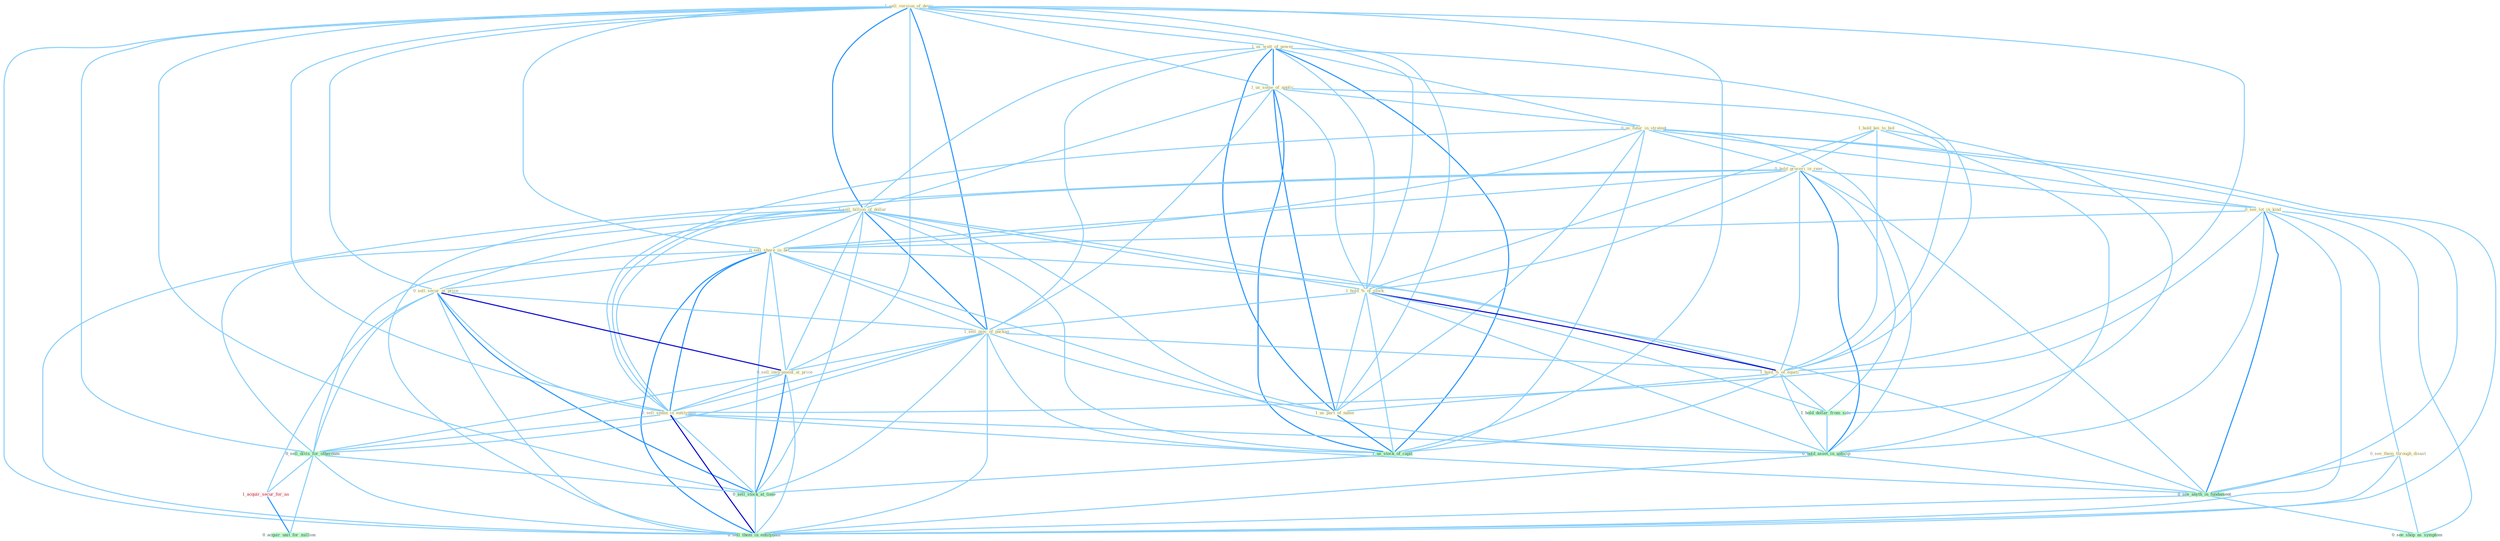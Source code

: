 Graph G{ 
    node
    [shape=polygon,style=filled,width=.5,height=.06,color="#BDFCC9",fixedsize=true,fontsize=4,
    fontcolor="#2f4f4f"];
    {node
    [color="#ffffe0", fontcolor="#8b7d6b"] "1_sell_version_of_devic " "1_hold_kei_to_bid " "1_us_watt_of_power " "1_us_some_of_applic " "0_us_futur_in_strategi " "0_hold_groceri_in_rear " "1_sell_billion_of_dollar " "0_see_lot_in_kind " "0_sell_share_in_bet " "0_sell_secur_at_price " "1_hold_%_of_stock " "1_sell_piec_of_packag " "1_hold_%_of_equiti " "0_sell_instrument_at_price " "0_sell_sedan_in_entitynam " "0_see_them_through_disast " "1_us_part_of_name "}
{node [color="#fff0f5", fontcolor="#b22222"] "1_acquir_secur_for_an "}
edge [color="#B0E2FF"];

	"1_sell_version_of_devic " -- "1_us_watt_of_power " [w="1", color="#87cefa" ];
	"1_sell_version_of_devic " -- "1_us_some_of_applic " [w="1", color="#87cefa" ];
	"1_sell_version_of_devic " -- "1_sell_billion_of_dollar " [w="2", color="#1e90ff" , len=0.8];
	"1_sell_version_of_devic " -- "0_sell_share_in_bet " [w="1", color="#87cefa" ];
	"1_sell_version_of_devic " -- "0_sell_secur_at_price " [w="1", color="#87cefa" ];
	"1_sell_version_of_devic " -- "1_hold_%_of_stock " [w="1", color="#87cefa" ];
	"1_sell_version_of_devic " -- "1_sell_piec_of_packag " [w="2", color="#1e90ff" , len=0.8];
	"1_sell_version_of_devic " -- "1_hold_%_of_equiti " [w="1", color="#87cefa" ];
	"1_sell_version_of_devic " -- "0_sell_instrument_at_price " [w="1", color="#87cefa" ];
	"1_sell_version_of_devic " -- "0_sell_sedan_in_entitynam " [w="1", color="#87cefa" ];
	"1_sell_version_of_devic " -- "1_us_part_of_name " [w="1", color="#87cefa" ];
	"1_sell_version_of_devic " -- "0_sell_divis_for_othernum " [w="1", color="#87cefa" ];
	"1_sell_version_of_devic " -- "1_us_stock_of_capit " [w="1", color="#87cefa" ];
	"1_sell_version_of_devic " -- "0_sell_stock_at_time " [w="1", color="#87cefa" ];
	"1_sell_version_of_devic " -- "0_sell_them_in_entitynam " [w="1", color="#87cefa" ];
	"1_hold_kei_to_bid " -- "0_hold_groceri_in_rear " [w="1", color="#87cefa" ];
	"1_hold_kei_to_bid " -- "1_hold_%_of_stock " [w="1", color="#87cefa" ];
	"1_hold_kei_to_bid " -- "1_hold_%_of_equiti " [w="1", color="#87cefa" ];
	"1_hold_kei_to_bid " -- "1_hold_dollar_from_sale " [w="1", color="#87cefa" ];
	"1_hold_kei_to_bid " -- "0_hold_asset_in_anticip " [w="1", color="#87cefa" ];
	"1_us_watt_of_power " -- "1_us_some_of_applic " [w="2", color="#1e90ff" , len=0.8];
	"1_us_watt_of_power " -- "0_us_futur_in_strategi " [w="1", color="#87cefa" ];
	"1_us_watt_of_power " -- "1_sell_billion_of_dollar " [w="1", color="#87cefa" ];
	"1_us_watt_of_power " -- "1_hold_%_of_stock " [w="1", color="#87cefa" ];
	"1_us_watt_of_power " -- "1_sell_piec_of_packag " [w="1", color="#87cefa" ];
	"1_us_watt_of_power " -- "1_hold_%_of_equiti " [w="1", color="#87cefa" ];
	"1_us_watt_of_power " -- "1_us_part_of_name " [w="2", color="#1e90ff" , len=0.8];
	"1_us_watt_of_power " -- "1_us_stock_of_capit " [w="2", color="#1e90ff" , len=0.8];
	"1_us_some_of_applic " -- "0_us_futur_in_strategi " [w="1", color="#87cefa" ];
	"1_us_some_of_applic " -- "1_sell_billion_of_dollar " [w="1", color="#87cefa" ];
	"1_us_some_of_applic " -- "1_hold_%_of_stock " [w="1", color="#87cefa" ];
	"1_us_some_of_applic " -- "1_sell_piec_of_packag " [w="1", color="#87cefa" ];
	"1_us_some_of_applic " -- "1_hold_%_of_equiti " [w="1", color="#87cefa" ];
	"1_us_some_of_applic " -- "1_us_part_of_name " [w="2", color="#1e90ff" , len=0.8];
	"1_us_some_of_applic " -- "1_us_stock_of_capit " [w="2", color="#1e90ff" , len=0.8];
	"0_us_futur_in_strategi " -- "0_hold_groceri_in_rear " [w="1", color="#87cefa" ];
	"0_us_futur_in_strategi " -- "0_see_lot_in_kind " [w="1", color="#87cefa" ];
	"0_us_futur_in_strategi " -- "0_sell_share_in_bet " [w="1", color="#87cefa" ];
	"0_us_futur_in_strategi " -- "0_sell_sedan_in_entitynam " [w="1", color="#87cefa" ];
	"0_us_futur_in_strategi " -- "1_us_part_of_name " [w="1", color="#87cefa" ];
	"0_us_futur_in_strategi " -- "1_us_stock_of_capit " [w="1", color="#87cefa" ];
	"0_us_futur_in_strategi " -- "0_hold_asset_in_anticip " [w="1", color="#87cefa" ];
	"0_us_futur_in_strategi " -- "0_see_anyth_in_fundament " [w="1", color="#87cefa" ];
	"0_us_futur_in_strategi " -- "0_sell_them_in_entitynam " [w="1", color="#87cefa" ];
	"0_hold_groceri_in_rear " -- "0_see_lot_in_kind " [w="1", color="#87cefa" ];
	"0_hold_groceri_in_rear " -- "0_sell_share_in_bet " [w="1", color="#87cefa" ];
	"0_hold_groceri_in_rear " -- "1_hold_%_of_stock " [w="1", color="#87cefa" ];
	"0_hold_groceri_in_rear " -- "1_hold_%_of_equiti " [w="1", color="#87cefa" ];
	"0_hold_groceri_in_rear " -- "0_sell_sedan_in_entitynam " [w="1", color="#87cefa" ];
	"0_hold_groceri_in_rear " -- "1_hold_dollar_from_sale " [w="1", color="#87cefa" ];
	"0_hold_groceri_in_rear " -- "0_hold_asset_in_anticip " [w="2", color="#1e90ff" , len=0.8];
	"0_hold_groceri_in_rear " -- "0_see_anyth_in_fundament " [w="1", color="#87cefa" ];
	"0_hold_groceri_in_rear " -- "0_sell_them_in_entitynam " [w="1", color="#87cefa" ];
	"1_sell_billion_of_dollar " -- "0_sell_share_in_bet " [w="1", color="#87cefa" ];
	"1_sell_billion_of_dollar " -- "0_sell_secur_at_price " [w="1", color="#87cefa" ];
	"1_sell_billion_of_dollar " -- "1_hold_%_of_stock " [w="1", color="#87cefa" ];
	"1_sell_billion_of_dollar " -- "1_sell_piec_of_packag " [w="2", color="#1e90ff" , len=0.8];
	"1_sell_billion_of_dollar " -- "1_hold_%_of_equiti " [w="1", color="#87cefa" ];
	"1_sell_billion_of_dollar " -- "0_sell_instrument_at_price " [w="1", color="#87cefa" ];
	"1_sell_billion_of_dollar " -- "0_sell_sedan_in_entitynam " [w="1", color="#87cefa" ];
	"1_sell_billion_of_dollar " -- "1_us_part_of_name " [w="1", color="#87cefa" ];
	"1_sell_billion_of_dollar " -- "0_sell_divis_for_othernum " [w="1", color="#87cefa" ];
	"1_sell_billion_of_dollar " -- "1_us_stock_of_capit " [w="1", color="#87cefa" ];
	"1_sell_billion_of_dollar " -- "0_sell_stock_at_time " [w="1", color="#87cefa" ];
	"1_sell_billion_of_dollar " -- "0_sell_them_in_entitynam " [w="1", color="#87cefa" ];
	"0_see_lot_in_kind " -- "0_sell_share_in_bet " [w="1", color="#87cefa" ];
	"0_see_lot_in_kind " -- "0_sell_sedan_in_entitynam " [w="1", color="#87cefa" ];
	"0_see_lot_in_kind " -- "0_see_them_through_disast " [w="1", color="#87cefa" ];
	"0_see_lot_in_kind " -- "0_hold_asset_in_anticip " [w="1", color="#87cefa" ];
	"0_see_lot_in_kind " -- "0_see_anyth_in_fundament " [w="2", color="#1e90ff" , len=0.8];
	"0_see_lot_in_kind " -- "0_see_shop_as_symptom " [w="1", color="#87cefa" ];
	"0_see_lot_in_kind " -- "0_sell_them_in_entitynam " [w="1", color="#87cefa" ];
	"0_sell_share_in_bet " -- "0_sell_secur_at_price " [w="1", color="#87cefa" ];
	"0_sell_share_in_bet " -- "1_sell_piec_of_packag " [w="1", color="#87cefa" ];
	"0_sell_share_in_bet " -- "0_sell_instrument_at_price " [w="1", color="#87cefa" ];
	"0_sell_share_in_bet " -- "0_sell_sedan_in_entitynam " [w="2", color="#1e90ff" , len=0.8];
	"0_sell_share_in_bet " -- "0_sell_divis_for_othernum " [w="1", color="#87cefa" ];
	"0_sell_share_in_bet " -- "0_hold_asset_in_anticip " [w="1", color="#87cefa" ];
	"0_sell_share_in_bet " -- "0_sell_stock_at_time " [w="1", color="#87cefa" ];
	"0_sell_share_in_bet " -- "0_see_anyth_in_fundament " [w="1", color="#87cefa" ];
	"0_sell_share_in_bet " -- "0_sell_them_in_entitynam " [w="2", color="#1e90ff" , len=0.8];
	"0_sell_secur_at_price " -- "1_sell_piec_of_packag " [w="1", color="#87cefa" ];
	"0_sell_secur_at_price " -- "0_sell_instrument_at_price " [w="3", color="#0000cd" , len=0.6];
	"0_sell_secur_at_price " -- "0_sell_sedan_in_entitynam " [w="1", color="#87cefa" ];
	"0_sell_secur_at_price " -- "0_sell_divis_for_othernum " [w="1", color="#87cefa" ];
	"0_sell_secur_at_price " -- "1_acquir_secur_for_an " [w="1", color="#87cefa" ];
	"0_sell_secur_at_price " -- "0_sell_stock_at_time " [w="2", color="#1e90ff" , len=0.8];
	"0_sell_secur_at_price " -- "0_sell_them_in_entitynam " [w="1", color="#87cefa" ];
	"1_hold_%_of_stock " -- "1_sell_piec_of_packag " [w="1", color="#87cefa" ];
	"1_hold_%_of_stock " -- "1_hold_%_of_equiti " [w="3", color="#0000cd" , len=0.6];
	"1_hold_%_of_stock " -- "1_us_part_of_name " [w="1", color="#87cefa" ];
	"1_hold_%_of_stock " -- "1_us_stock_of_capit " [w="1", color="#87cefa" ];
	"1_hold_%_of_stock " -- "1_hold_dollar_from_sale " [w="1", color="#87cefa" ];
	"1_hold_%_of_stock " -- "0_hold_asset_in_anticip " [w="1", color="#87cefa" ];
	"1_sell_piec_of_packag " -- "1_hold_%_of_equiti " [w="1", color="#87cefa" ];
	"1_sell_piec_of_packag " -- "0_sell_instrument_at_price " [w="1", color="#87cefa" ];
	"1_sell_piec_of_packag " -- "0_sell_sedan_in_entitynam " [w="1", color="#87cefa" ];
	"1_sell_piec_of_packag " -- "1_us_part_of_name " [w="1", color="#87cefa" ];
	"1_sell_piec_of_packag " -- "0_sell_divis_for_othernum " [w="1", color="#87cefa" ];
	"1_sell_piec_of_packag " -- "1_us_stock_of_capit " [w="1", color="#87cefa" ];
	"1_sell_piec_of_packag " -- "0_sell_stock_at_time " [w="1", color="#87cefa" ];
	"1_sell_piec_of_packag " -- "0_sell_them_in_entitynam " [w="1", color="#87cefa" ];
	"1_hold_%_of_equiti " -- "1_us_part_of_name " [w="1", color="#87cefa" ];
	"1_hold_%_of_equiti " -- "1_us_stock_of_capit " [w="1", color="#87cefa" ];
	"1_hold_%_of_equiti " -- "1_hold_dollar_from_sale " [w="1", color="#87cefa" ];
	"1_hold_%_of_equiti " -- "0_hold_asset_in_anticip " [w="1", color="#87cefa" ];
	"0_sell_instrument_at_price " -- "0_sell_sedan_in_entitynam " [w="1", color="#87cefa" ];
	"0_sell_instrument_at_price " -- "0_sell_divis_for_othernum " [w="1", color="#87cefa" ];
	"0_sell_instrument_at_price " -- "0_sell_stock_at_time " [w="2", color="#1e90ff" , len=0.8];
	"0_sell_instrument_at_price " -- "0_sell_them_in_entitynam " [w="1", color="#87cefa" ];
	"0_sell_sedan_in_entitynam " -- "0_sell_divis_for_othernum " [w="1", color="#87cefa" ];
	"0_sell_sedan_in_entitynam " -- "0_hold_asset_in_anticip " [w="1", color="#87cefa" ];
	"0_sell_sedan_in_entitynam " -- "0_sell_stock_at_time " [w="1", color="#87cefa" ];
	"0_sell_sedan_in_entitynam " -- "0_see_anyth_in_fundament " [w="1", color="#87cefa" ];
	"0_sell_sedan_in_entitynam " -- "0_sell_them_in_entitynam " [w="3", color="#0000cd" , len=0.6];
	"0_see_them_through_disast " -- "0_see_anyth_in_fundament " [w="1", color="#87cefa" ];
	"0_see_them_through_disast " -- "0_see_shop_as_symptom " [w="1", color="#87cefa" ];
	"0_see_them_through_disast " -- "0_sell_them_in_entitynam " [w="1", color="#87cefa" ];
	"1_us_part_of_name " -- "1_us_stock_of_capit " [w="2", color="#1e90ff" , len=0.8];
	"0_sell_divis_for_othernum " -- "1_acquir_secur_for_an " [w="1", color="#87cefa" ];
	"0_sell_divis_for_othernum " -- "0_sell_stock_at_time " [w="1", color="#87cefa" ];
	"0_sell_divis_for_othernum " -- "0_acquir_unit_for_million " [w="1", color="#87cefa" ];
	"0_sell_divis_for_othernum " -- "0_sell_them_in_entitynam " [w="1", color="#87cefa" ];
	"1_acquir_secur_for_an " -- "0_acquir_unit_for_million " [w="2", color="#1e90ff" , len=0.8];
	"1_us_stock_of_capit " -- "0_sell_stock_at_time " [w="1", color="#87cefa" ];
	"1_hold_dollar_from_sale " -- "0_hold_asset_in_anticip " [w="1", color="#87cefa" ];
	"0_hold_asset_in_anticip " -- "0_see_anyth_in_fundament " [w="1", color="#87cefa" ];
	"0_hold_asset_in_anticip " -- "0_sell_them_in_entitynam " [w="1", color="#87cefa" ];
	"0_sell_stock_at_time " -- "0_sell_them_in_entitynam " [w="1", color="#87cefa" ];
	"0_see_anyth_in_fundament " -- "0_see_shop_as_symptom " [w="1", color="#87cefa" ];
	"0_see_anyth_in_fundament " -- "0_sell_them_in_entitynam " [w="1", color="#87cefa" ];
}